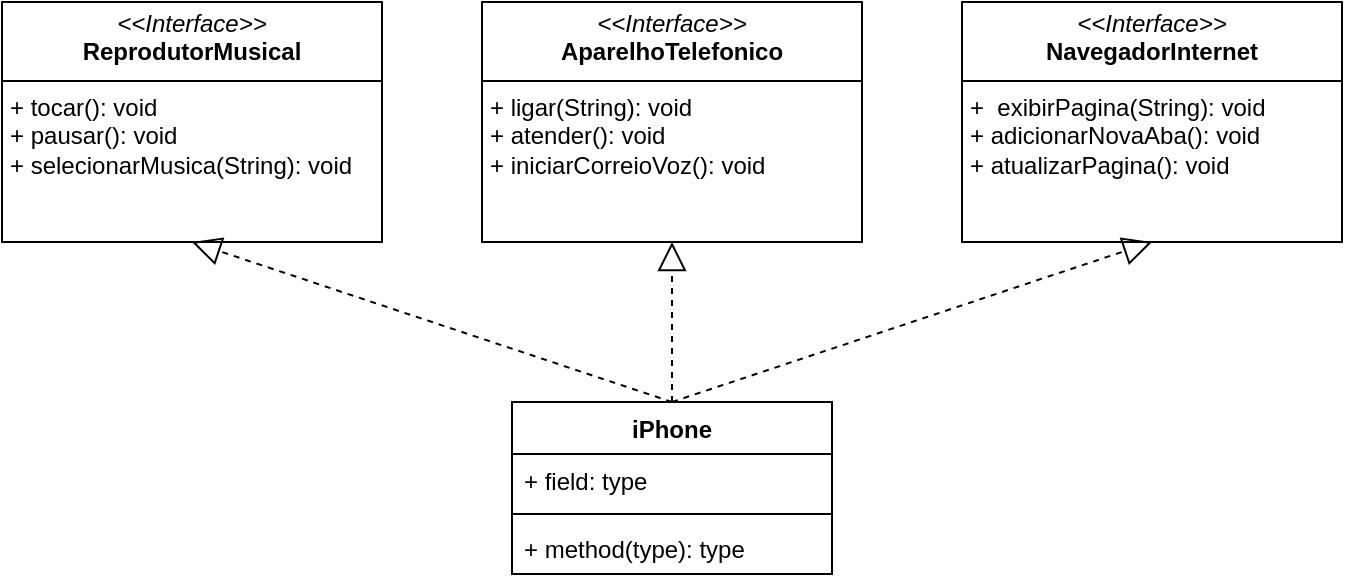 <mxfile version="25.0.3">
  <diagram name="Página-1" id="L4n2tciTT0juwY1qVMpT">
    <mxGraphModel dx="963" dy="409" grid="1" gridSize="10" guides="1" tooltips="1" connect="1" arrows="1" fold="1" page="1" pageScale="1" pageWidth="827" pageHeight="1169" math="0" shadow="0">
      <root>
        <mxCell id="0" />
        <mxCell id="1" parent="0" />
        <mxCell id="6--yPAC226BRCbDPKRXa-1" value="&lt;p style=&quot;margin:0px;margin-top:4px;text-align:center;&quot;&gt;&lt;i&gt;&amp;lt;&amp;lt;Interface&amp;gt;&amp;gt;&lt;/i&gt;&lt;br&gt;&lt;b&gt;ReprodutorMusical&lt;/b&gt;&lt;br&gt;&lt;/p&gt;&lt;hr size=&quot;1&quot; style=&quot;border-style:solid;&quot;&gt;&lt;p style=&quot;margin:0px;margin-left:4px;&quot;&gt;+&amp;nbsp;&lt;span style=&quot;background-color: initial;&quot;&gt;tocar(): void&lt;/span&gt;&lt;br&gt;&lt;/p&gt;&lt;p style=&quot;margin:0px;margin-left:4px;&quot;&gt;+&amp;nbsp;&lt;span style=&quot;background-color: initial;&quot;&gt;pausar(): void&lt;/span&gt;&lt;span style=&quot;background-color: initial;&quot;&gt;&lt;br&gt;&lt;/span&gt;&lt;/p&gt;&lt;p style=&quot;margin:0px;margin-left:4px;&quot;&gt;+&amp;nbsp;&lt;span style=&quot;background-color: initial;&quot;&gt;selecionarMusica(String): void&lt;/span&gt;&lt;span style=&quot;background-color: initial;&quot;&gt;&lt;br&gt;&lt;/span&gt;&lt;/p&gt;" style="verticalAlign=top;align=left;overflow=fill;html=1;whiteSpace=wrap;" parent="1" vertex="1">
          <mxGeometry x="79" y="40" width="190" height="120" as="geometry" />
        </mxCell>
        <mxCell id="6--yPAC226BRCbDPKRXa-2" value="&lt;p style=&quot;margin:0px;margin-top:4px;text-align:center;&quot;&gt;&lt;i&gt;&amp;lt;&amp;lt;Interface&amp;gt;&amp;gt;&lt;/i&gt;&lt;br&gt;&lt;b&gt;AparelhoTelefonico&lt;/b&gt;&lt;/p&gt;&lt;hr size=&quot;1&quot; style=&quot;border-style:solid;&quot;&gt;&lt;p style=&quot;margin:0px;margin-left:4px;&quot;&gt;+ ligar(String): void&lt;br&gt;+&amp;nbsp;&lt;span style=&quot;background-color: initial;&quot;&gt;atender(): void&lt;/span&gt;&lt;/p&gt;&lt;p style=&quot;margin:0px;margin-left:4px;&quot;&gt;&lt;span style=&quot;background-color: initial;&quot;&gt;+&amp;nbsp;&lt;/span&gt;&lt;span style=&quot;background-color: initial;&quot;&gt;iniciarCorreioVoz(): void&lt;/span&gt;&lt;/p&gt;" style="verticalAlign=top;align=left;overflow=fill;html=1;whiteSpace=wrap;" parent="1" vertex="1">
          <mxGeometry x="319" y="40" width="190" height="120" as="geometry" />
        </mxCell>
        <mxCell id="6--yPAC226BRCbDPKRXa-3" value="&lt;p style=&quot;margin:0px;margin-top:4px;text-align:center;&quot;&gt;&lt;i&gt;&amp;lt;&amp;lt;Interface&amp;gt;&amp;gt;&lt;/i&gt;&lt;br&gt;&lt;b&gt;NavegadorInternet&lt;/b&gt;&lt;br&gt;&lt;/p&gt;&lt;hr size=&quot;1&quot; style=&quot;border-style:solid;&quot;&gt;&lt;p style=&quot;margin:0px;margin-left:4px;&quot;&gt;+ &lt;span style=&quot;background-color: initial;&quot;&gt;&amp;nbsp;exibirPagina(String): void&lt;/span&gt;&lt;/p&gt;&lt;p style=&quot;margin:0px;margin-left:4px;&quot;&gt;+ adicionarNovaAba():&amp;nbsp;&lt;span style=&quot;background-color: initial;&quot;&gt;void&lt;/span&gt;&lt;/p&gt;&lt;p style=&quot;margin:0px;margin-left:4px;&quot;&gt;&lt;span style=&quot;background-color: initial;&quot;&gt;+&amp;nbsp;&lt;/span&gt;&lt;span style=&quot;background-color: initial;&quot;&gt;atualizarPagina(): void&lt;/span&gt;&lt;/p&gt;" style="verticalAlign=top;align=left;overflow=fill;html=1;whiteSpace=wrap;" parent="1" vertex="1">
          <mxGeometry x="559" y="40" width="190" height="120" as="geometry" />
        </mxCell>
        <mxCell id="6--yPAC226BRCbDPKRXa-4" value="iPhone" style="swimlane;fontStyle=1;align=center;verticalAlign=top;childLayout=stackLayout;horizontal=1;startSize=26;horizontalStack=0;resizeParent=1;resizeParentMax=0;resizeLast=0;collapsible=1;marginBottom=0;whiteSpace=wrap;html=1;" parent="1" vertex="1">
          <mxGeometry x="334" y="240" width="160" height="86" as="geometry" />
        </mxCell>
        <mxCell id="6--yPAC226BRCbDPKRXa-5" value="+ field: type" style="text;strokeColor=none;fillColor=none;align=left;verticalAlign=top;spacingLeft=4;spacingRight=4;overflow=hidden;rotatable=0;points=[[0,0.5],[1,0.5]];portConstraint=eastwest;whiteSpace=wrap;html=1;" parent="6--yPAC226BRCbDPKRXa-4" vertex="1">
          <mxGeometry y="26" width="160" height="26" as="geometry" />
        </mxCell>
        <mxCell id="6--yPAC226BRCbDPKRXa-6" value="" style="line;strokeWidth=1;fillColor=none;align=left;verticalAlign=middle;spacingTop=-1;spacingLeft=3;spacingRight=3;rotatable=0;labelPosition=right;points=[];portConstraint=eastwest;strokeColor=inherit;" parent="6--yPAC226BRCbDPKRXa-4" vertex="1">
          <mxGeometry y="52" width="160" height="8" as="geometry" />
        </mxCell>
        <mxCell id="6--yPAC226BRCbDPKRXa-7" value="+ method(type): type" style="text;strokeColor=none;fillColor=none;align=left;verticalAlign=top;spacingLeft=4;spacingRight=4;overflow=hidden;rotatable=0;points=[[0,0.5],[1,0.5]];portConstraint=eastwest;whiteSpace=wrap;html=1;" parent="6--yPAC226BRCbDPKRXa-4" vertex="1">
          <mxGeometry y="60" width="160" height="26" as="geometry" />
        </mxCell>
        <mxCell id="6--yPAC226BRCbDPKRXa-9" value="" style="endArrow=block;dashed=1;endFill=0;endSize=12;html=1;rounded=0;exitX=0.5;exitY=0;exitDx=0;exitDy=0;entryX=0.5;entryY=1;entryDx=0;entryDy=0;" parent="1" source="6--yPAC226BRCbDPKRXa-4" target="6--yPAC226BRCbDPKRXa-1" edge="1">
          <mxGeometry width="160" relative="1" as="geometry">
            <mxPoint x="289" y="240" as="sourcePoint" />
            <mxPoint x="449" y="240" as="targetPoint" />
          </mxGeometry>
        </mxCell>
        <mxCell id="6--yPAC226BRCbDPKRXa-10" value="" style="endArrow=block;dashed=1;endFill=0;endSize=12;html=1;rounded=0;exitX=0.5;exitY=0;exitDx=0;exitDy=0;entryX=0.5;entryY=1;entryDx=0;entryDy=0;" parent="1" source="6--yPAC226BRCbDPKRXa-4" target="6--yPAC226BRCbDPKRXa-2" edge="1">
          <mxGeometry width="160" relative="1" as="geometry">
            <mxPoint x="369" y="300" as="sourcePoint" />
            <mxPoint x="184" y="190" as="targetPoint" />
          </mxGeometry>
        </mxCell>
        <mxCell id="6--yPAC226BRCbDPKRXa-11" value="" style="endArrow=block;dashed=1;endFill=0;endSize=12;html=1;rounded=0;entryX=0.5;entryY=1;entryDx=0;entryDy=0;exitX=0.5;exitY=0;exitDx=0;exitDy=0;" parent="1" source="6--yPAC226BRCbDPKRXa-4" target="6--yPAC226BRCbDPKRXa-3" edge="1">
          <mxGeometry width="160" relative="1" as="geometry">
            <mxPoint x="289" y="240" as="sourcePoint" />
            <mxPoint x="449" y="240" as="targetPoint" />
          </mxGeometry>
        </mxCell>
      </root>
    </mxGraphModel>
  </diagram>
</mxfile>

